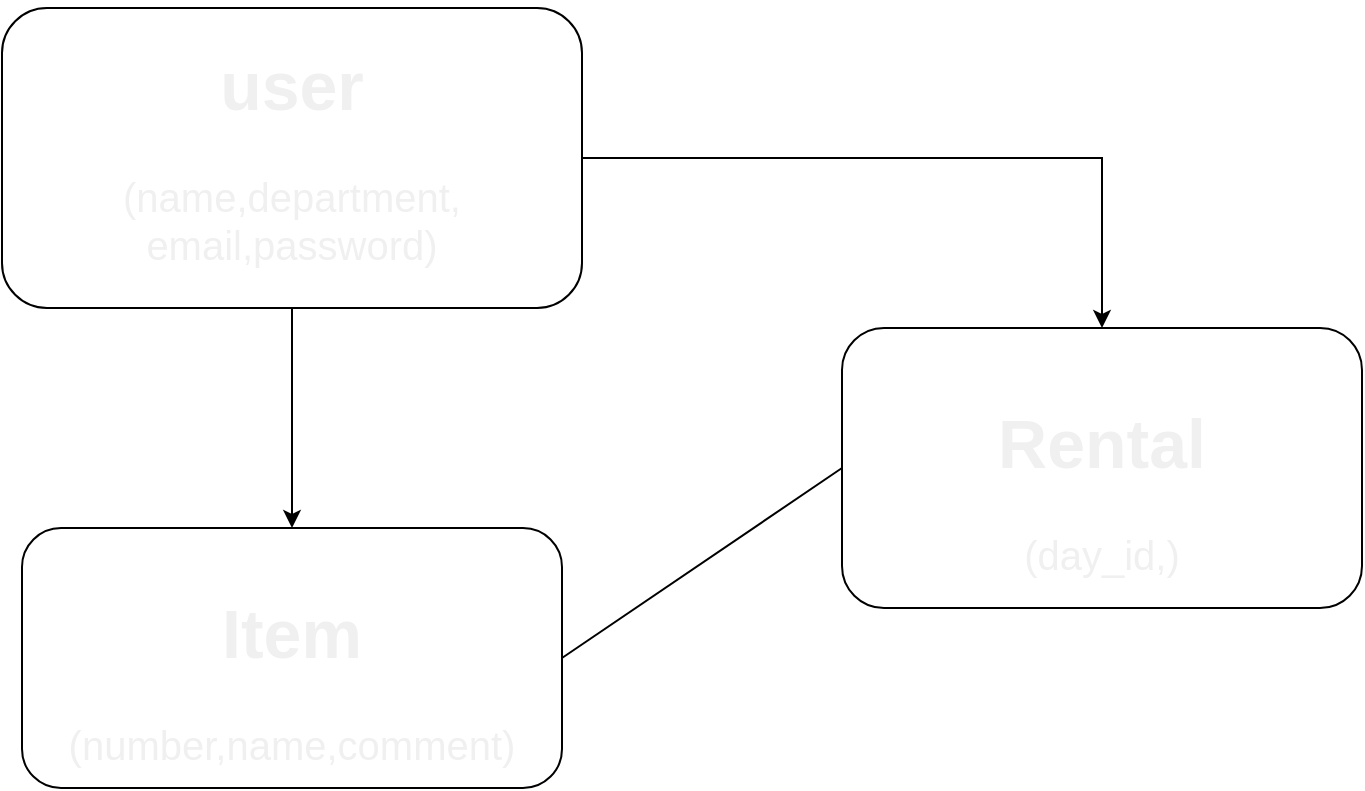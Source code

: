 <mxfile version="13.10.0" type="embed">
    <diagram id="DB12h5ZXDcv8iTxFSBF2" name="ページ1">
        <mxGraphModel dx="895" dy="877" grid="1" gridSize="10" guides="1" tooltips="1" connect="1" arrows="1" fold="1" page="1" pageScale="1" pageWidth="827" pageHeight="1169" math="0" shadow="0">
            <root>
                <mxCell id="0"/>
                <mxCell id="1" parent="0"/>
                <mxCell id="24" style="edgeStyle=orthogonalEdgeStyle;rounded=0;orthogonalLoop=1;jettySize=auto;html=1;exitX=0.5;exitY=1;exitDx=0;exitDy=0;entryX=0.5;entryY=0;entryDx=0;entryDy=0;fontColor=#f0f0f0;" parent="1" source="20" target="21" edge="1">
                    <mxGeometry relative="1" as="geometry"/>
                </mxCell>
                <mxCell id="25" style="edgeStyle=orthogonalEdgeStyle;rounded=0;orthogonalLoop=1;jettySize=auto;html=1;exitX=1;exitY=0.5;exitDx=0;exitDy=0;fontColor=#f0f0f0;" parent="1" source="20" target="22" edge="1">
                    <mxGeometry relative="1" as="geometry"/>
                </mxCell>
                <mxCell id="20" value="&lt;h1 style=&quot;font-size: 34px&quot;&gt;user&lt;/h1&gt;&lt;div style=&quot;font-size: 20px&quot;&gt;(name,department,&lt;/div&gt;&lt;div style=&quot;font-size: 20px&quot;&gt;email,password)&lt;/div&gt;&lt;div style=&quot;font-size: 20px&quot;&gt;&lt;br&gt;&lt;/div&gt;" style="rounded=1;whiteSpace=wrap;html=1;fontColor=#f0f0f0;spacingTop=0;" parent="1" vertex="1">
                    <mxGeometry x="100" y="80" width="290" height="150" as="geometry"/>
                </mxCell>
                <mxCell id="21" value="&lt;h1 style=&quot;font-size: 34px&quot;&gt;Item&lt;/h1&gt;&lt;div style=&quot;font-size: 20px&quot;&gt;(number,name,comment)&lt;/div&gt;" style="rounded=1;whiteSpace=wrap;html=1;fontColor=#f0f0f0;" parent="1" vertex="1">
                    <mxGeometry x="110" y="340" width="270" height="130" as="geometry"/>
                </mxCell>
                <mxCell id="22" value="&lt;h1 style=&quot;font-size: 34px&quot;&gt;Rental&lt;/h1&gt;&lt;div style=&quot;font-size: 20px&quot;&gt;(day_id,)&lt;/div&gt;" style="rounded=1;whiteSpace=wrap;html=1;fontColor=#f0f0f0;" parent="1" vertex="1">
                    <mxGeometry x="520" y="240" width="260" height="140" as="geometry"/>
                </mxCell>
                <mxCell id="26" value="" style="endArrow=none;html=1;fontColor=#f0f0f0;entryX=0;entryY=0.5;entryDx=0;entryDy=0;exitX=1;exitY=0.5;exitDx=0;exitDy=0;" parent="1" source="21" target="22" edge="1">
                    <mxGeometry width="50" height="50" relative="1" as="geometry">
                        <mxPoint x="390" y="400" as="sourcePoint"/>
                        <mxPoint x="440" y="350" as="targetPoint"/>
                    </mxGeometry>
                </mxCell>
            </root>
        </mxGraphModel>
    </diagram>
</mxfile>
